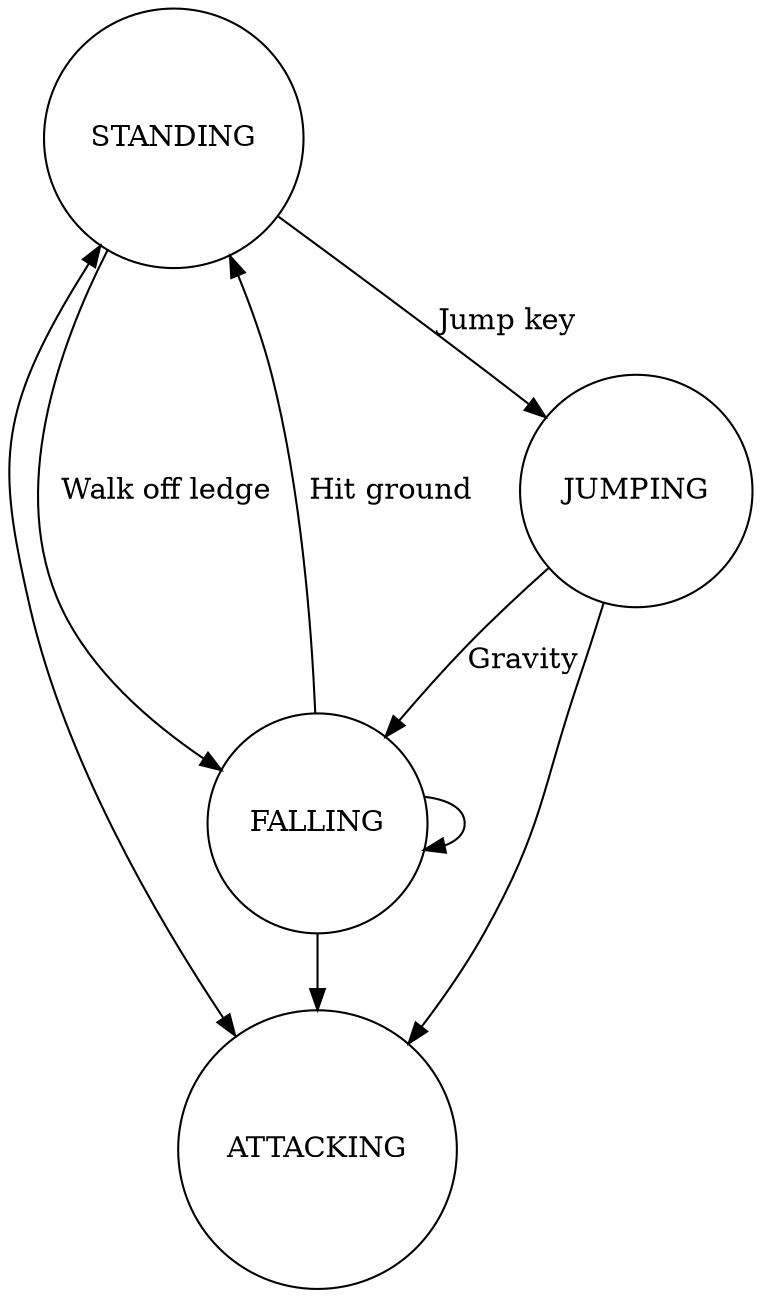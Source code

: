 digraph finite_state_machine {
    node [shape = circle label = "STANDING" ]; S
		node [shape = circle label = "FALLING"  ]; F
		node [shape = circle label = "JUMPING"  ]; J
		node [shape = circle label = "ATTACKING"  ]; A
		S -> J [ label = "Jump key" ]
		S -> F [ label = "Walk off ledge" ]
		F -> S [ label = "Hit ground" ]
		J -> F [ label = "Gravity" ]
		F -> F
		S -> A [ dir = "both" ]
		F -> A
		J -> A 
}